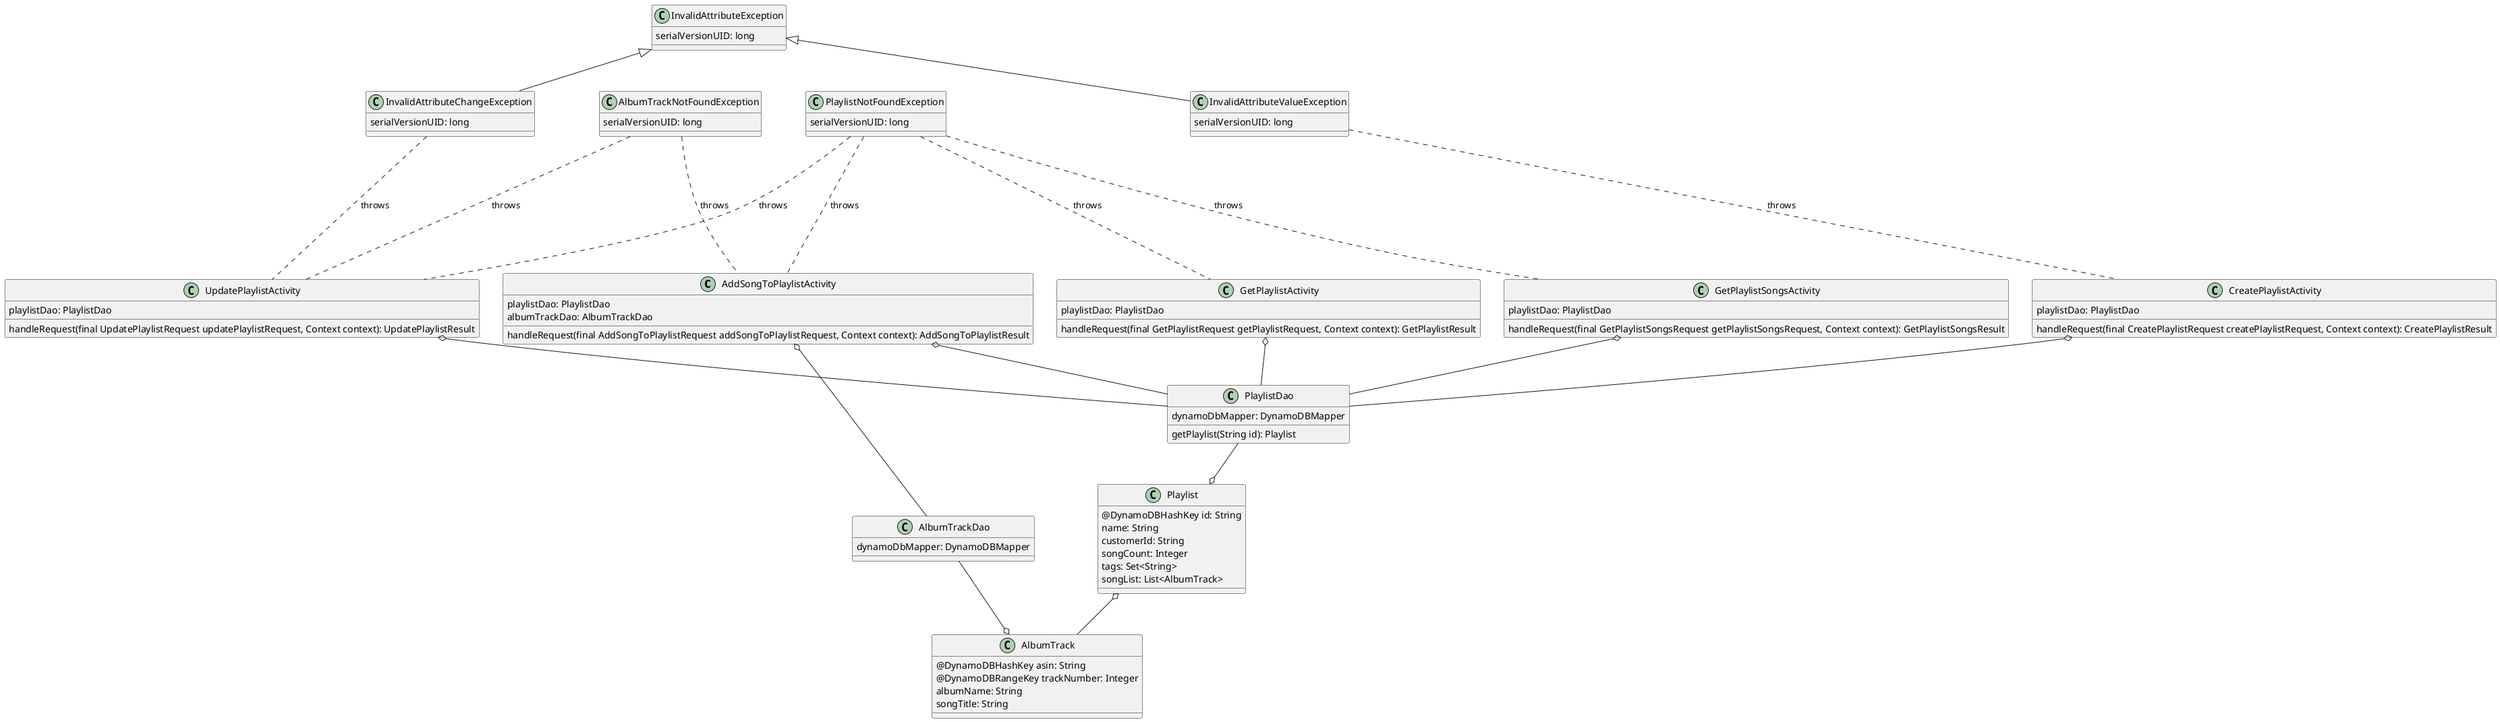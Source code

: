@startuml
class AddSongToPlaylistActivity {
    playlistDao: PlaylistDao
    albumTrackDao: AlbumTrackDao
    handleRequest(final AddSongToPlaylistRequest addSongToPlaylistRequest, Context context): AddSongToPlaylistResult
}
class CreatePlaylistActivity {
    playlistDao: PlaylistDao
    handleRequest(final CreatePlaylistRequest createPlaylistRequest, Context context): CreatePlaylistResult
}
class GetPlaylistActivity {
    playlistDao: PlaylistDao
    handleRequest(final GetPlaylistRequest getPlaylistRequest, Context context): GetPlaylistResult
}
class GetPlaylistSongsActivity {
    playlistDao: PlaylistDao
    handleRequest(final GetPlaylistSongsRequest getPlaylistSongsRequest, Context context): GetPlaylistSongsResult
}
class UpdatePlaylistActivity {
    playlistDao: PlaylistDao
    handleRequest(final UpdatePlaylistRequest updatePlaylistRequest, Context context): UpdatePlaylistResult
}
class AlbumTrackDao {
    dynamoDbMapper: DynamoDBMapper
}
class PlaylistDao {
    dynamoDbMapper: DynamoDBMapper
    getPlaylist(String id): Playlist

}

class AlbumTrack {

    @DynamoDBHashKey asin: String
    @DynamoDBRangeKey trackNumber: Integer
    albumName: String
    songTitle: String
}
class Playlist {
    @DynamoDBHashKey id: String
    name: String
    customerId: String
    songCount: Integer
    tags: Set<String>
    songList: List<AlbumTrack>
}
class AlbumTrackNotFoundException {
    serialVersionUID: long
}
class InvalidAttributeValueException {
    serialVersionUID: long
}
class PlaylistNotFoundException {
    serialVersionUID: long
}
class InvalidAttributeChangeException {
    serialVersionUID: long
}
class InvalidAttributeException {
    serialVersionUID: long
}
Playlist o-- AlbumTrack
AddSongToPlaylistActivity o--- AlbumTrackDao
CreatePlaylistActivity o--  PlaylistDao
AddSongToPlaylistActivity o-- PlaylistDao
GetPlaylistActivity o-- PlaylistDao
GetPlaylistSongsActivity o-- PlaylistDao
UpdatePlaylistActivity o-- PlaylistDao
Playlist o-up- PlaylistDao
AlbumTrack o-up- AlbumTrackDao
AddSongToPlaylistActivity ..up.. AlbumTrackNotFoundException: throws
AddSongToPlaylistActivity ..up.. PlaylistNotFoundException: throws
GetPlaylistActivity ..up.. PlaylistNotFoundException: throws
CreatePlaylistActivity ..up.. InvalidAttributeValueException: throws
UpdatePlaylistActivity ..up.. AlbumTrackNotFoundException: throws
UpdatePlaylistActivity ..up.. PlaylistNotFoundException: throws
UpdatePlaylistActivity ..up.. InvalidAttributeChangeException: throws
GetPlaylistSongsActivity ..up.. PlaylistNotFoundException: throws
InvalidAttributeException <|-- InvalidAttributeValueException
InvalidAttributeException <|-- InvalidAttributeChangeException
@enduml
